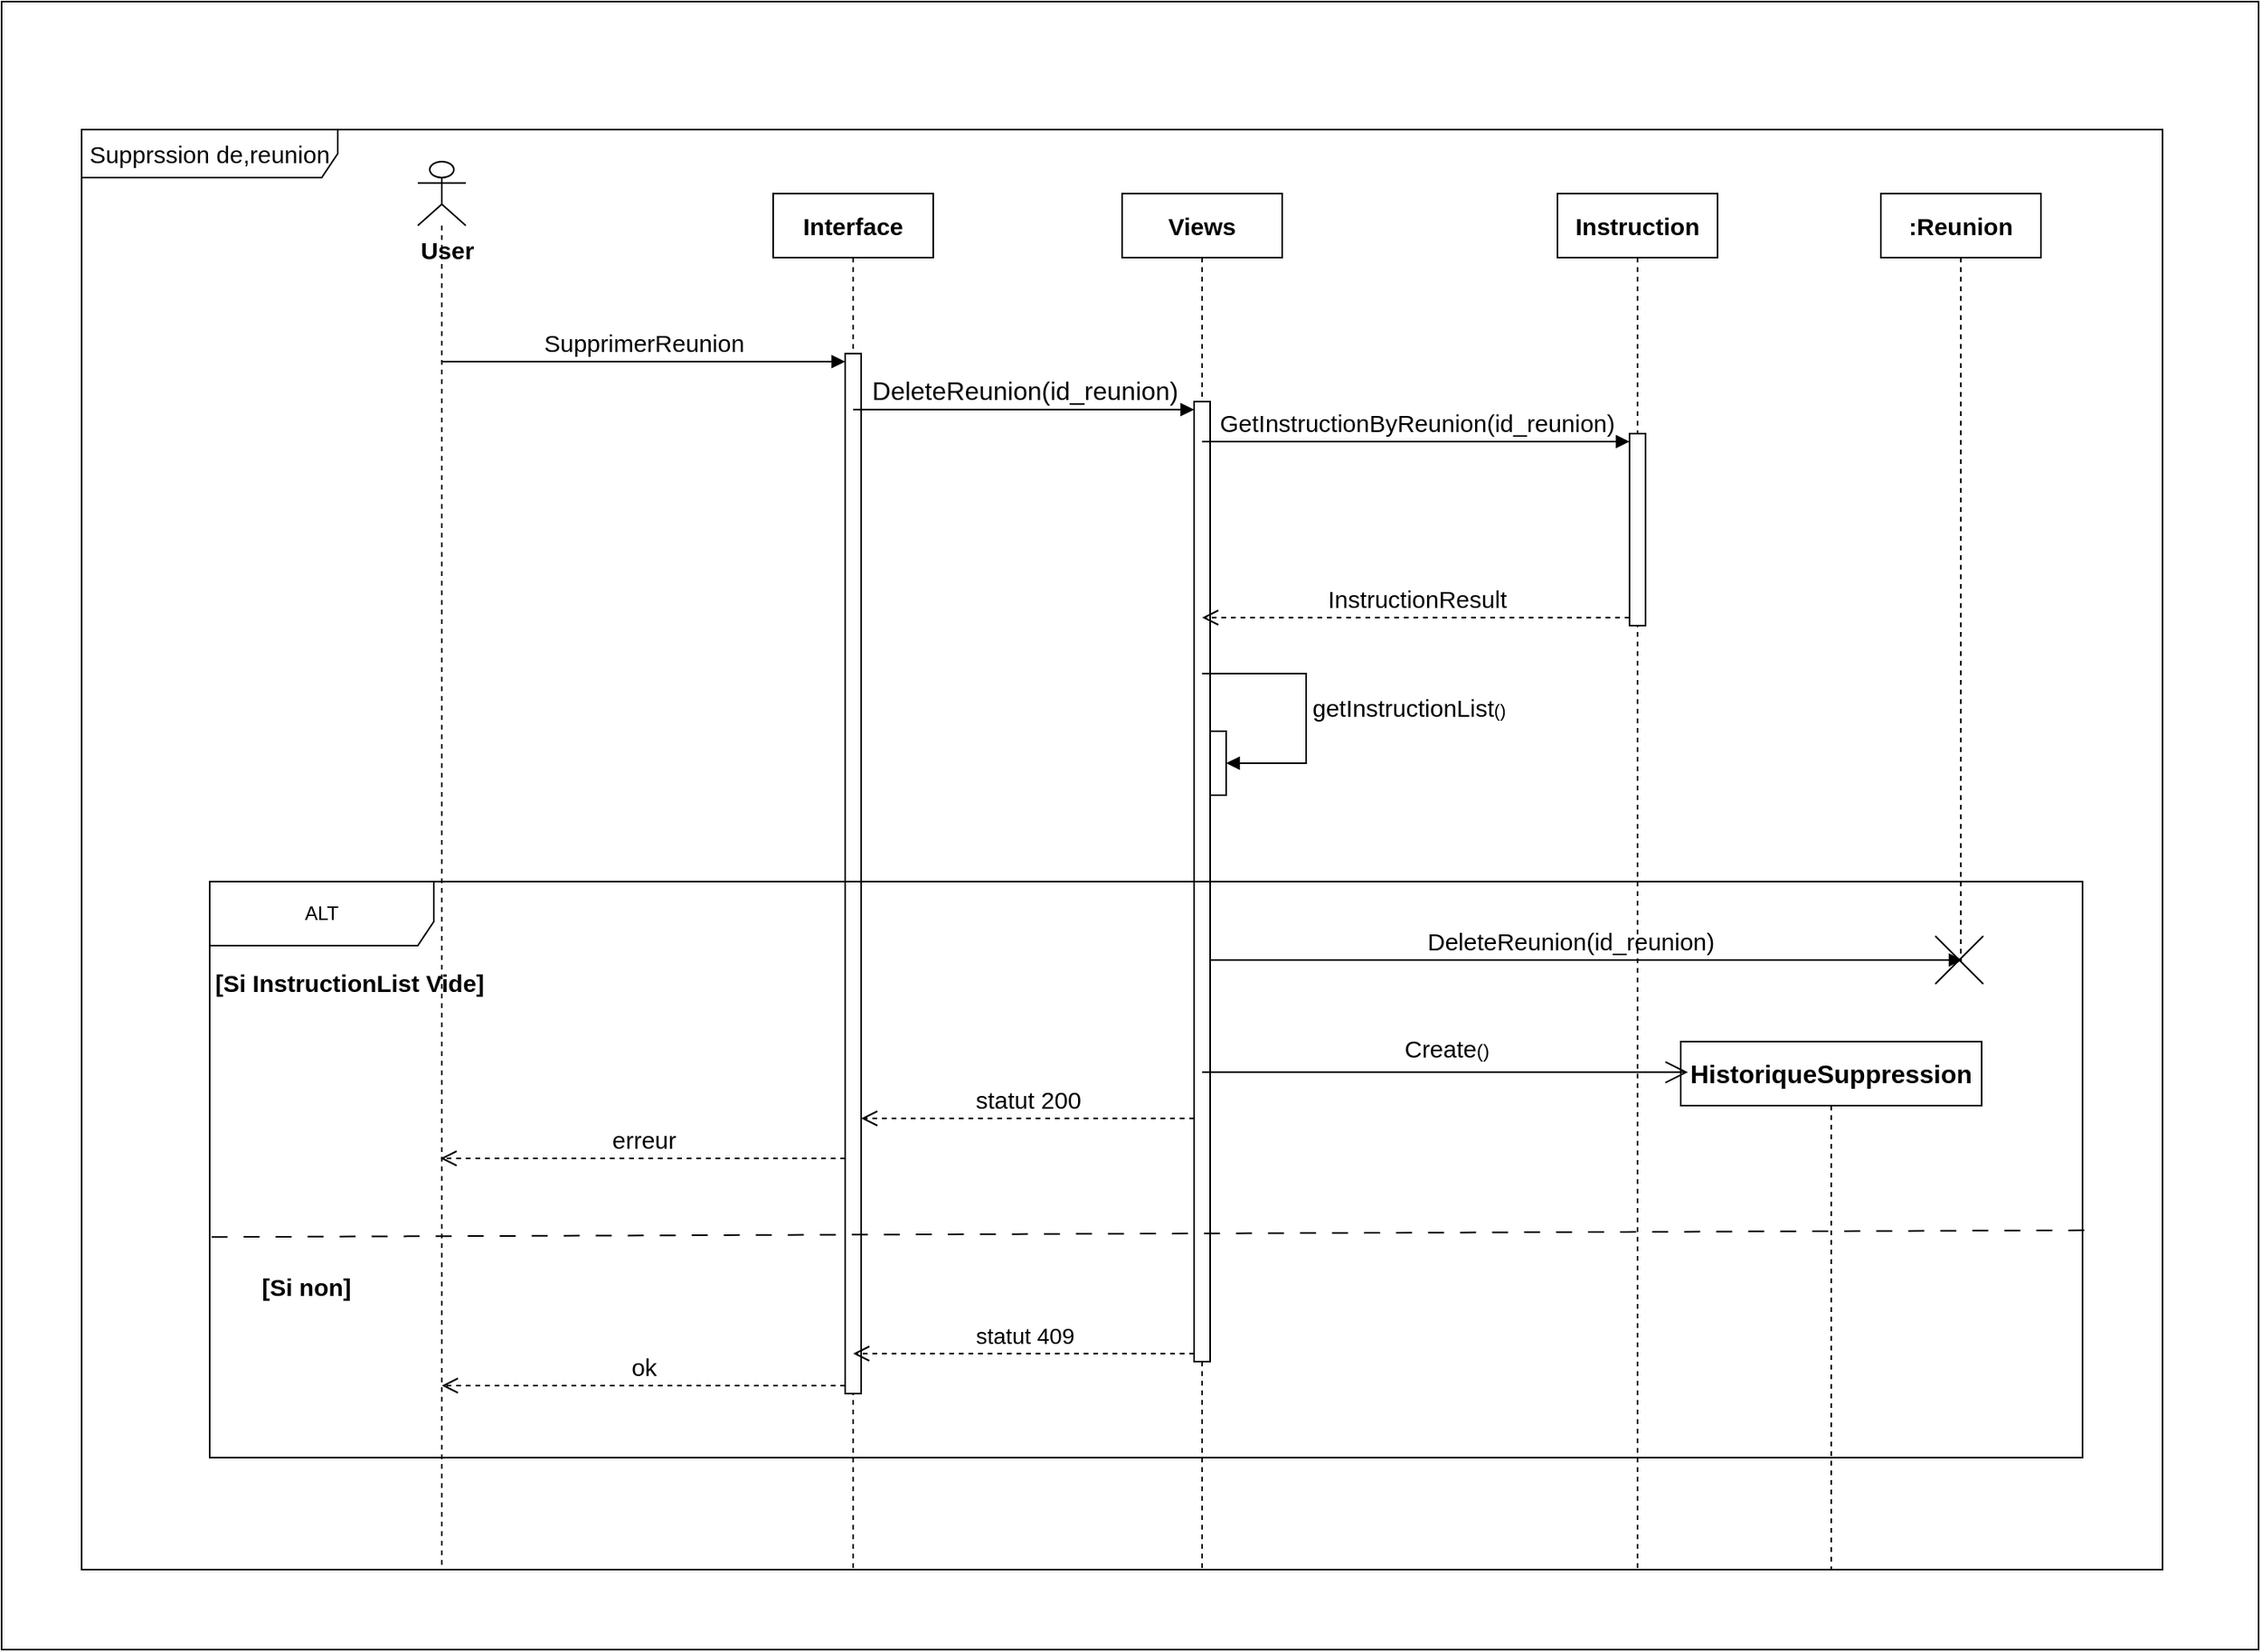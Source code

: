 <mxfile version="24.8.3">
  <diagram name="Page-1" id="z1603vUcP4pErCQxeCB_">
    <mxGraphModel dx="1257" dy="669" grid="1" gridSize="10" guides="1" tooltips="1" connect="1" arrows="1" fold="1" page="1" pageScale="1" pageWidth="3300" pageHeight="4681" math="0" shadow="0">
      <root>
        <mxCell id="0" />
        <mxCell id="1" parent="0" />
        <mxCell id="0x3jo7tUB2kh4VguEmbl-1" value="" style="rounded=0;whiteSpace=wrap;html=1;" vertex="1" parent="1">
          <mxGeometry x="157" y="101" width="1410" height="1030" as="geometry" />
        </mxCell>
        <mxCell id="0x3jo7tUB2kh4VguEmbl-2" value="" style="shape=umlLifeline;perimeter=lifelinePerimeter;whiteSpace=wrap;html=1;container=1;dropTarget=0;collapsible=0;recursiveResize=0;outlineConnect=0;portConstraint=eastwest;newEdgeStyle={&quot;curved&quot;:0,&quot;rounded&quot;:0};participant=umlActor;" vertex="1" parent="1">
          <mxGeometry x="417" y="201" width="30" height="880" as="geometry" />
        </mxCell>
        <mxCell id="0x3jo7tUB2kh4VguEmbl-3" value="&lt;span style=&quot;font-size: 15px;&quot;&gt;User&lt;/span&gt;" style="text;align=center;fontStyle=1;verticalAlign=middle;spacingLeft=3;spacingRight=3;strokeColor=none;rotatable=0;points=[[0,0.5],[1,0.5]];portConstraint=eastwest;html=1;" vertex="1" parent="1">
          <mxGeometry x="395" y="243" width="80" height="26" as="geometry" />
        </mxCell>
        <mxCell id="0x3jo7tUB2kh4VguEmbl-4" value="&lt;b&gt;&lt;font style=&quot;font-size: 15px;&quot;&gt;Interface&lt;/font&gt;&lt;/b&gt;" style="shape=umlLifeline;perimeter=lifelinePerimeter;whiteSpace=wrap;html=1;container=1;dropTarget=0;collapsible=0;recursiveResize=0;outlineConnect=0;portConstraint=eastwest;newEdgeStyle={&quot;curved&quot;:0,&quot;rounded&quot;:0};" vertex="1" parent="1">
          <mxGeometry x="639" y="221" width="100" height="860" as="geometry" />
        </mxCell>
        <mxCell id="0x3jo7tUB2kh4VguEmbl-5" value="" style="html=1;points=[[0,0,0,0,5],[0,1,0,0,-5],[1,0,0,0,5],[1,1,0,0,-5]];perimeter=orthogonalPerimeter;outlineConnect=0;targetShapes=umlLifeline;portConstraint=eastwest;newEdgeStyle={&quot;curved&quot;:0,&quot;rounded&quot;:0};" vertex="1" parent="0x3jo7tUB2kh4VguEmbl-4">
          <mxGeometry x="45" y="100" width="10" height="650" as="geometry" />
        </mxCell>
        <mxCell id="0x3jo7tUB2kh4VguEmbl-6" value="&lt;font style=&quot;font-size: 15px;&quot;&gt;&lt;b&gt;Views&lt;/b&gt;&lt;/font&gt;" style="shape=umlLifeline;perimeter=lifelinePerimeter;whiteSpace=wrap;html=1;container=1;dropTarget=0;collapsible=0;recursiveResize=0;outlineConnect=0;portConstraint=eastwest;newEdgeStyle={&quot;curved&quot;:0,&quot;rounded&quot;:0};" vertex="1" parent="1">
          <mxGeometry x="857" y="221" width="100" height="860" as="geometry" />
        </mxCell>
        <mxCell id="0x3jo7tUB2kh4VguEmbl-7" value="" style="html=1;points=[[0,0,0,0,5],[0,1,0,0,-5],[1,0,0,0,5],[1,1,0,0,-5]];perimeter=orthogonalPerimeter;outlineConnect=0;targetShapes=umlLifeline;portConstraint=eastwest;newEdgeStyle={&quot;curved&quot;:0,&quot;rounded&quot;:0};" vertex="1" parent="0x3jo7tUB2kh4VguEmbl-6">
          <mxGeometry x="45" y="130" width="10" height="600" as="geometry" />
        </mxCell>
        <mxCell id="0x3jo7tUB2kh4VguEmbl-8" value="" style="html=1;points=[[0,0,0,0,5],[0,1,0,0,-5],[1,0,0,0,5],[1,1,0,0,-5]];perimeter=orthogonalPerimeter;outlineConnect=0;targetShapes=umlLifeline;portConstraint=eastwest;newEdgeStyle={&quot;curved&quot;:0,&quot;rounded&quot;:0};" vertex="1" parent="0x3jo7tUB2kh4VguEmbl-6">
          <mxGeometry x="55" y="336" width="10" height="40" as="geometry" />
        </mxCell>
        <mxCell id="0x3jo7tUB2kh4VguEmbl-9" value="&lt;font style=&quot;font-size: 15px;&quot;&gt;getInstructionList&lt;/font&gt;()" style="html=1;align=left;spacingLeft=2;endArrow=block;rounded=0;edgeStyle=orthogonalEdgeStyle;curved=0;rounded=0;" edge="1" parent="0x3jo7tUB2kh4VguEmbl-6" source="0x3jo7tUB2kh4VguEmbl-6" target="0x3jo7tUB2kh4VguEmbl-8">
          <mxGeometry relative="1" as="geometry">
            <mxPoint x="85" y="340" as="sourcePoint" />
            <Array as="points">
              <mxPoint x="115" y="300" />
              <mxPoint x="115" y="356" />
            </Array>
          </mxGeometry>
        </mxCell>
        <mxCell id="0x3jo7tUB2kh4VguEmbl-10" value="&lt;b&gt;&lt;font style=&quot;font-size: 15px;&quot;&gt;:Reunion&lt;/font&gt;&lt;/b&gt;" style="shape=umlLifeline;perimeter=lifelinePerimeter;whiteSpace=wrap;html=1;container=1;dropTarget=0;collapsible=0;recursiveResize=0;outlineConnect=0;portConstraint=eastwest;newEdgeStyle={&quot;curved&quot;:0,&quot;rounded&quot;:0};" vertex="1" parent="1">
          <mxGeometry x="1331" y="221" width="100" height="480" as="geometry" />
        </mxCell>
        <mxCell id="0x3jo7tUB2kh4VguEmbl-11" value="&lt;font style=&quot;font-size: 15px;&quot;&gt;SupprimerReunion&lt;/font&gt;" style="html=1;verticalAlign=bottom;endArrow=block;curved=0;rounded=0;entryX=0;entryY=0;entryDx=0;entryDy=5;" edge="1" parent="1" source="0x3jo7tUB2kh4VguEmbl-2" target="0x3jo7tUB2kh4VguEmbl-5">
          <mxGeometry relative="1" as="geometry">
            <mxPoint x="617" y="326" as="sourcePoint" />
          </mxGeometry>
        </mxCell>
        <mxCell id="0x3jo7tUB2kh4VguEmbl-12" value="&lt;font style=&quot;font-size: 15px;&quot;&gt;ok&lt;/font&gt;" style="html=1;verticalAlign=bottom;endArrow=open;dashed=1;endSize=8;curved=0;rounded=0;exitX=0;exitY=1;exitDx=0;exitDy=-5;" edge="1" parent="1" source="0x3jo7tUB2kh4VguEmbl-5" target="0x3jo7tUB2kh4VguEmbl-2">
          <mxGeometry x="0.002" relative="1" as="geometry">
            <mxPoint x="617" y="396" as="targetPoint" />
            <mxPoint as="offset" />
          </mxGeometry>
        </mxCell>
        <mxCell id="0x3jo7tUB2kh4VguEmbl-13" value="&lt;font style=&quot;font-size: 15px;&quot;&gt;&lt;b&gt;Instruction&lt;/b&gt;&lt;/font&gt;" style="shape=umlLifeline;perimeter=lifelinePerimeter;whiteSpace=wrap;html=1;container=1;dropTarget=0;collapsible=0;recursiveResize=0;outlineConnect=0;portConstraint=eastwest;newEdgeStyle={&quot;curved&quot;:0,&quot;rounded&quot;:0};" vertex="1" parent="1">
          <mxGeometry x="1129" y="221" width="100" height="860" as="geometry" />
        </mxCell>
        <mxCell id="0x3jo7tUB2kh4VguEmbl-14" value="" style="html=1;points=[[0,0,0,0,5],[0,1,0,0,-5],[1,0,0,0,5],[1,1,0,0,-5]];perimeter=orthogonalPerimeter;outlineConnect=0;targetShapes=umlLifeline;portConstraint=eastwest;newEdgeStyle={&quot;curved&quot;:0,&quot;rounded&quot;:0};" vertex="1" parent="0x3jo7tUB2kh4VguEmbl-13">
          <mxGeometry x="45" y="150" width="10" height="120" as="geometry" />
        </mxCell>
        <mxCell id="0x3jo7tUB2kh4VguEmbl-15" value="&lt;font style=&quot;font-size: 16px;&quot;&gt;DeleteReunion(id_reunion)&lt;/font&gt;" style="html=1;verticalAlign=bottom;endArrow=block;curved=0;rounded=0;entryX=0;entryY=0;entryDx=0;entryDy=5;" edge="1" parent="1" source="0x3jo7tUB2kh4VguEmbl-4" target="0x3jo7tUB2kh4VguEmbl-7">
          <mxGeometry relative="1" as="geometry">
            <mxPoint x="837" y="356" as="sourcePoint" />
          </mxGeometry>
        </mxCell>
        <mxCell id="0x3jo7tUB2kh4VguEmbl-16" value="&lt;font style=&quot;font-size: 14px;&quot;&gt;statut 409&lt;/font&gt;" style="html=1;verticalAlign=bottom;endArrow=open;dashed=1;endSize=8;curved=0;rounded=0;exitX=0;exitY=1;exitDx=0;exitDy=-5;" edge="1" parent="1" source="0x3jo7tUB2kh4VguEmbl-7" target="0x3jo7tUB2kh4VguEmbl-4">
          <mxGeometry relative="1" as="geometry">
            <mxPoint x="837" y="426" as="targetPoint" />
          </mxGeometry>
        </mxCell>
        <mxCell id="0x3jo7tUB2kh4VguEmbl-17" value="&lt;font style=&quot;font-size: 15px;&quot;&gt;GetInstructionByReunion(id_reunion)&lt;/font&gt;" style="html=1;verticalAlign=bottom;endArrow=block;curved=0;rounded=0;entryX=0;entryY=0;entryDx=0;entryDy=5;" edge="1" parent="1" source="0x3jo7tUB2kh4VguEmbl-6" target="0x3jo7tUB2kh4VguEmbl-14">
          <mxGeometry relative="1" as="geometry">
            <mxPoint x="1007" y="376" as="sourcePoint" />
          </mxGeometry>
        </mxCell>
        <mxCell id="0x3jo7tUB2kh4VguEmbl-18" value="&lt;font style=&quot;font-size: 15px;&quot;&gt;InstructionResult&lt;/font&gt;" style="html=1;verticalAlign=bottom;endArrow=open;dashed=1;endSize=8;curved=0;rounded=0;exitX=0;exitY=1;exitDx=0;exitDy=-5;" edge="1" parent="1" source="0x3jo7tUB2kh4VguEmbl-14" target="0x3jo7tUB2kh4VguEmbl-6">
          <mxGeometry relative="1" as="geometry">
            <mxPoint x="1007" y="446" as="targetPoint" />
          </mxGeometry>
        </mxCell>
        <mxCell id="0x3jo7tUB2kh4VguEmbl-19" value="" style="shape=umlDestroy;html=1;" vertex="1" parent="1">
          <mxGeometry x="1365" y="685" width="30" height="30" as="geometry" />
        </mxCell>
        <mxCell id="0x3jo7tUB2kh4VguEmbl-20" value="" style="html=1;verticalAlign=bottom;labelBackgroundColor=none;endArrow=block;endFill=1;rounded=0;entryX=0.567;entryY=0.5;entryDx=0;entryDy=0;entryPerimeter=0;" edge="1" parent="1" source="0x3jo7tUB2kh4VguEmbl-7" target="0x3jo7tUB2kh4VguEmbl-19">
          <mxGeometry width="160" relative="1" as="geometry">
            <mxPoint x="867" y="611" as="sourcePoint" />
            <mxPoint x="1027" y="611" as="targetPoint" />
          </mxGeometry>
        </mxCell>
        <mxCell id="0x3jo7tUB2kh4VguEmbl-21" value="&lt;font style=&quot;font-size: 16px;&quot;&gt;&lt;b&gt;HistoriqueSuppression&lt;/b&gt;&lt;/font&gt;" style="shape=umlLifeline;perimeter=lifelinePerimeter;whiteSpace=wrap;html=1;container=1;dropTarget=0;collapsible=0;recursiveResize=0;outlineConnect=0;portConstraint=eastwest;newEdgeStyle={&quot;curved&quot;:0,&quot;rounded&quot;:0};" vertex="1" parent="1">
          <mxGeometry x="1206" y="751" width="188" height="330" as="geometry" />
        </mxCell>
        <mxCell id="0x3jo7tUB2kh4VguEmbl-22" value="" style="endArrow=open;endFill=1;endSize=12;html=1;rounded=0;entryX=0.024;entryY=0.058;entryDx=0;entryDy=0;entryPerimeter=0;" edge="1" parent="1" source="0x3jo7tUB2kh4VguEmbl-6" target="0x3jo7tUB2kh4VguEmbl-21">
          <mxGeometry width="160" relative="1" as="geometry">
            <mxPoint x="1007" y="781" as="sourcePoint" />
            <mxPoint x="1167" y="781" as="targetPoint" />
          </mxGeometry>
        </mxCell>
        <mxCell id="0x3jo7tUB2kh4VguEmbl-23" value="ALT" style="shape=umlFrame;whiteSpace=wrap;html=1;pointerEvents=0;width=140;height=40;" vertex="1" parent="1">
          <mxGeometry x="287" y="651" width="1170" height="360" as="geometry" />
        </mxCell>
        <mxCell id="0x3jo7tUB2kh4VguEmbl-24" value="" style="endArrow=none;startArrow=none;endFill=0;startFill=0;endSize=8;html=1;verticalAlign=bottom;dashed=1;labelBackgroundColor=none;dashPattern=10 10;rounded=0;entryX=1.002;entryY=0.447;entryDx=0;entryDy=0;entryPerimeter=0;exitX=0.001;exitY=0.617;exitDx=0;exitDy=0;exitPerimeter=0;elbow=vertical;" edge="1" parent="1" source="0x3jo7tUB2kh4VguEmbl-23">
          <mxGeometry width="160" relative="1" as="geometry">
            <mxPoint x="344.78" y="872.52" as="sourcePoint" />
            <mxPoint x="1459.22" y="868.92" as="targetPoint" />
          </mxGeometry>
        </mxCell>
        <mxCell id="0x3jo7tUB2kh4VguEmbl-25" value="&lt;font style=&quot;font-size: 15px;&quot;&gt;statut 200&lt;/font&gt;" style="html=1;verticalAlign=bottom;endArrow=open;dashed=1;endSize=8;curved=0;rounded=0;" edge="1" parent="1">
          <mxGeometry relative="1" as="geometry">
            <mxPoint x="694" y="799" as="targetPoint" />
            <mxPoint x="902" y="799" as="sourcePoint" />
          </mxGeometry>
        </mxCell>
        <mxCell id="0x3jo7tUB2kh4VguEmbl-26" value="&lt;font style=&quot;font-size: 15px;&quot;&gt;erreur&lt;/font&gt;" style="html=1;verticalAlign=bottom;endArrow=open;dashed=1;endSize=8;curved=0;rounded=0;" edge="1" parent="1">
          <mxGeometry relative="1" as="geometry">
            <mxPoint x="431.167" y="824" as="targetPoint" />
            <mxPoint x="684" y="824" as="sourcePoint" />
          </mxGeometry>
        </mxCell>
        <mxCell id="0x3jo7tUB2kh4VguEmbl-27" value="&lt;span style=&quot;font-size: 15px;&quot;&gt;[&lt;/span&gt;&lt;span style=&quot;font-size: 15px;&quot;&gt;Si InstructionList Vide&lt;/span&gt;&lt;span style=&quot;font-size: 15px;&quot;&gt;]&lt;/span&gt;" style="text;align=center;fontStyle=1;verticalAlign=middle;spacingLeft=3;spacingRight=3;strokeColor=none;rotatable=0;points=[[0,0.5],[1,0.5]];portConstraint=eastwest;html=1;" vertex="1" parent="1">
          <mxGeometry x="308" y="701" width="131" height="26" as="geometry" />
        </mxCell>
        <mxCell id="0x3jo7tUB2kh4VguEmbl-28" value="&lt;font style=&quot;font-size: 15px;&quot;&gt;[Si non]&lt;/font&gt;" style="text;align=center;fontStyle=1;verticalAlign=middle;spacingLeft=3;spacingRight=3;strokeColor=none;rotatable=0;points=[[0,0.5],[1,0.5]];portConstraint=eastwest;html=1;" vertex="1" parent="1">
          <mxGeometry x="307" y="891" width="80" height="26" as="geometry" />
        </mxCell>
        <mxCell id="0x3jo7tUB2kh4VguEmbl-29" value="&lt;font style=&quot;font-size: 15px; font-weight: normal;&quot;&gt;DeleteReunion(id_reunion)&lt;/font&gt;" style="text;align=center;fontStyle=1;verticalAlign=middle;spacingLeft=3;spacingRight=3;strokeColor=none;rotatable=0;points=[[0,0.5],[1,0.5]];portConstraint=eastwest;html=1;" vertex="1" parent="1">
          <mxGeometry x="1097" y="675" width="80" height="26" as="geometry" />
        </mxCell>
        <mxCell id="0x3jo7tUB2kh4VguEmbl-30" value="&lt;font style=&quot;font-size: 15px;&quot;&gt;Supprssion de,reunion&lt;/font&gt;" style="shape=umlFrame;whiteSpace=wrap;html=1;pointerEvents=0;recursiveResize=0;container=1;collapsible=0;width=160;" vertex="1" parent="1">
          <mxGeometry x="207" y="181" width="1300" height="900" as="geometry" />
        </mxCell>
        <mxCell id="0x3jo7tUB2kh4VguEmbl-31" value="&lt;font style=&quot;font-size: 15px;&quot;&gt;Create&lt;/font&gt;()" style="text;html=1;align=center;verticalAlign=middle;whiteSpace=wrap;rounded=0;" vertex="1" parent="1">
          <mxGeometry x="1030" y="740" width="60" height="30" as="geometry" />
        </mxCell>
      </root>
    </mxGraphModel>
  </diagram>
</mxfile>
